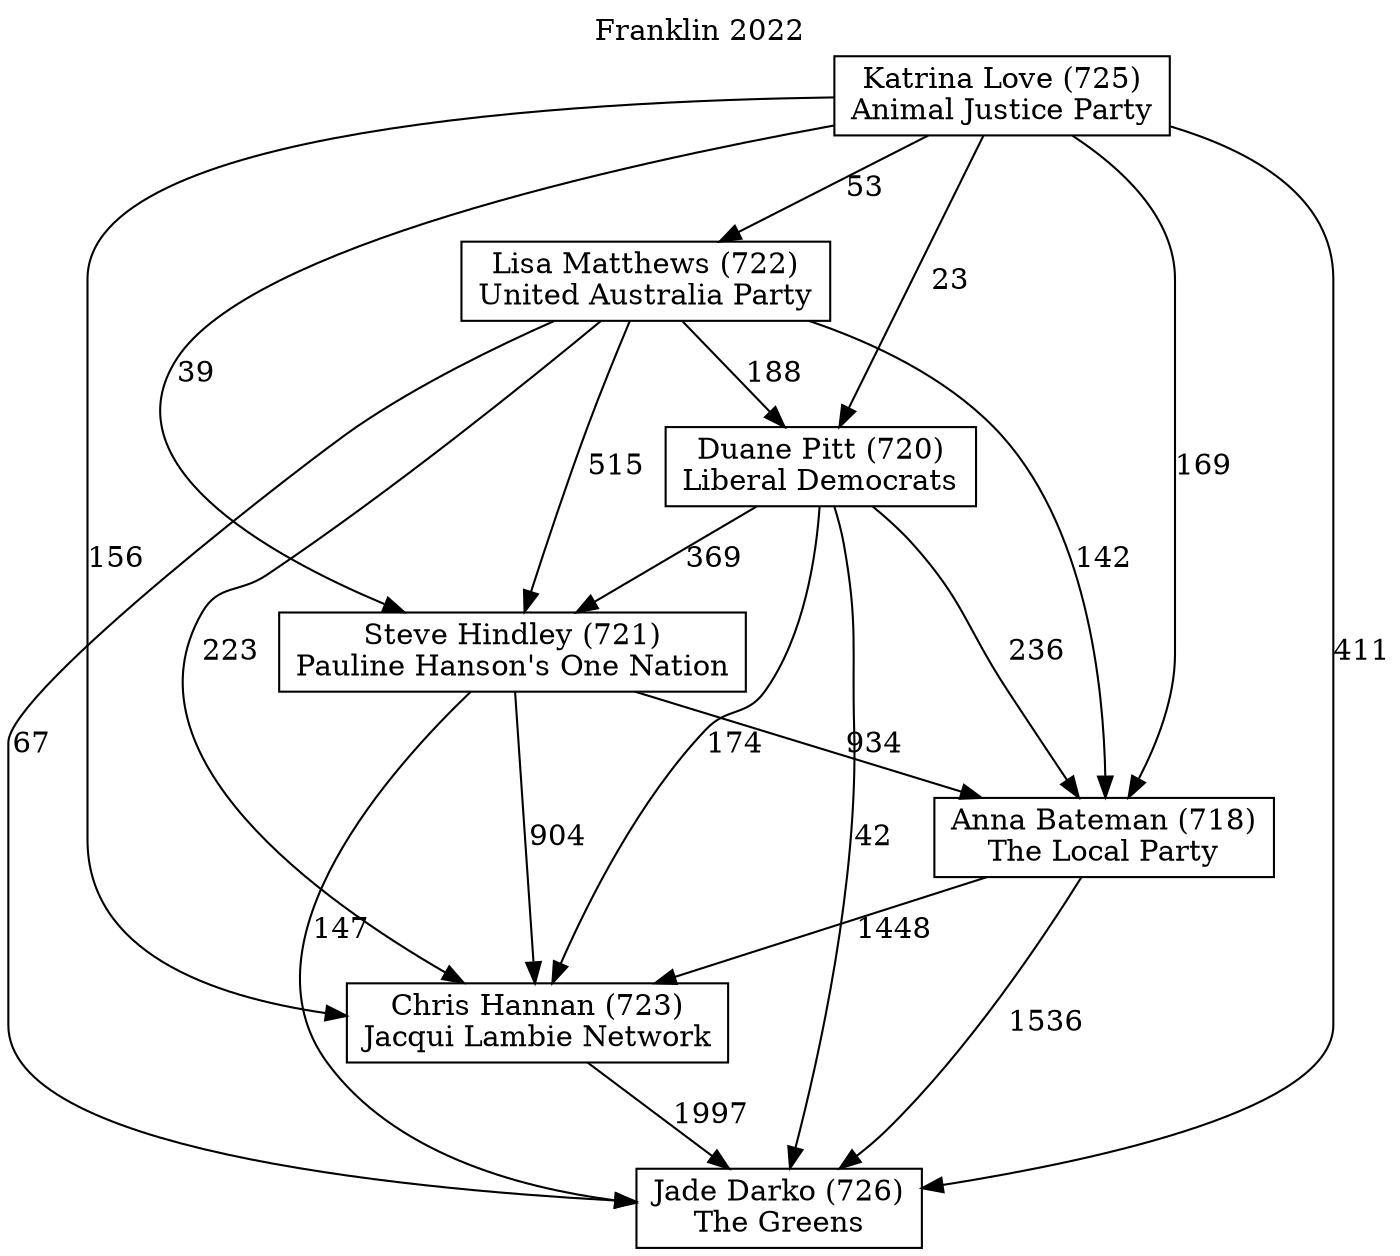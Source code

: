 // House preference flow
digraph "Jade Darko (726)_Franklin_2022" {
	graph [label="Franklin 2022" labelloc=t mclimit=10]
	node [shape=box]
	"Steve Hindley (721)" [label="Steve Hindley (721)
Pauline Hanson's One Nation"]
	"Jade Darko (726)" [label="Jade Darko (726)
The Greens"]
	"Chris Hannan (723)" [label="Chris Hannan (723)
Jacqui Lambie Network"]
	"Lisa Matthews (722)" [label="Lisa Matthews (722)
United Australia Party"]
	"Anna Bateman (718)" [label="Anna Bateman (718)
The Local Party"]
	"Katrina Love (725)" [label="Katrina Love (725)
Animal Justice Party"]
	"Duane Pitt (720)" [label="Duane Pitt (720)
Liberal Democrats"]
	"Anna Bateman (718)" -> "Jade Darko (726)" [label=1536]
	"Steve Hindley (721)" -> "Anna Bateman (718)" [label=934]
	"Katrina Love (725)" -> "Steve Hindley (721)" [label=39]
	"Duane Pitt (720)" -> "Steve Hindley (721)" [label=369]
	"Katrina Love (725)" -> "Anna Bateman (718)" [label=169]
	"Katrina Love (725)" -> "Lisa Matthews (722)" [label=53]
	"Steve Hindley (721)" -> "Jade Darko (726)" [label=147]
	"Chris Hannan (723)" -> "Jade Darko (726)" [label=1997]
	"Duane Pitt (720)" -> "Chris Hannan (723)" [label=174]
	"Anna Bateman (718)" -> "Chris Hannan (723)" [label=1448]
	"Duane Pitt (720)" -> "Jade Darko (726)" [label=42]
	"Lisa Matthews (722)" -> "Anna Bateman (718)" [label=142]
	"Lisa Matthews (722)" -> "Duane Pitt (720)" [label=188]
	"Katrina Love (725)" -> "Jade Darko (726)" [label=411]
	"Lisa Matthews (722)" -> "Chris Hannan (723)" [label=223]
	"Katrina Love (725)" -> "Duane Pitt (720)" [label=23]
	"Duane Pitt (720)" -> "Anna Bateman (718)" [label=236]
	"Steve Hindley (721)" -> "Chris Hannan (723)" [label=904]
	"Lisa Matthews (722)" -> "Steve Hindley (721)" [label=515]
	"Katrina Love (725)" -> "Chris Hannan (723)" [label=156]
	"Lisa Matthews (722)" -> "Jade Darko (726)" [label=67]
}
